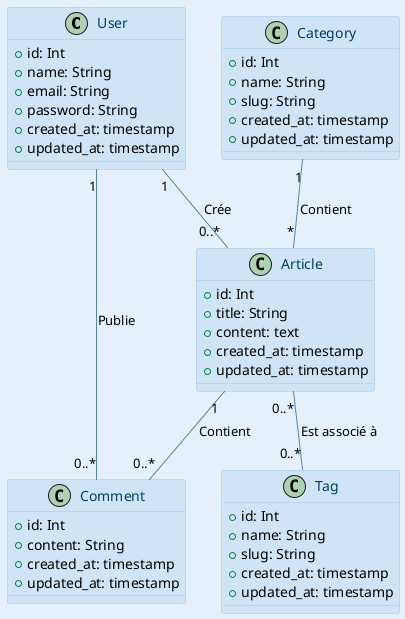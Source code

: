 @startuml
skinparam backgroundColor #E6F0FA
skinparam classBackgroundColor #D0E4F7
skinparam classBorderColor #A0C8E5
skinparam classArrowColor #5085A5
skinparam classFontColor #003F5C

class User {
    +id: Int
    +name: String
    +email: String
    +password: String
    +created_at: timestamp
    +updated_at: timestamp
}
class Article {
    +id: Int
    +title: String
    +content: text
    +created_at: timestamp
    +updated_at: timestamp
}

class Category {
    +id: Int
    +name: String
    +slug: String
    +created_at: timestamp
    +updated_at: timestamp
}
class Tag {
    +id: Int
    +name: String
    +slug: String
    +created_at: timestamp
    +updated_at: timestamp
}
class Comment {
    +id: Int
    +content: String
    +created_at: timestamp
    +updated_at: timestamp
}

Category "1" -- "*" Article : Contient
Article "0..*" -- "0..*" Tag : Est associé à
Article "1" -- "0..*" Comment : Contient
User "1" -- "0..*" Comment : Publie
User "1" -- "0..*" Article : Crée
@enduml
